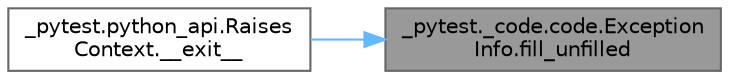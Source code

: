 digraph "_pytest._code.code.ExceptionInfo.fill_unfilled"
{
 // LATEX_PDF_SIZE
  bgcolor="transparent";
  edge [fontname=Helvetica,fontsize=10,labelfontname=Helvetica,labelfontsize=10];
  node [fontname=Helvetica,fontsize=10,shape=box,height=0.2,width=0.4];
  rankdir="RL";
  Node1 [id="Node000001",label="_pytest._code.code.Exception\lInfo.fill_unfilled",height=0.2,width=0.4,color="gray40", fillcolor="grey60", style="filled", fontcolor="black",tooltip=" "];
  Node1 -> Node2 [id="edge1_Node000001_Node000002",dir="back",color="steelblue1",style="solid",tooltip=" "];
  Node2 [id="Node000002",label="_pytest.python_api.Raises\lContext.__exit__",height=0.2,width=0.4,color="grey40", fillcolor="white", style="filled",URL="$class__pytest_1_1python__api_1_1_raises_context.html#af8b4d6b3e44a1b3a298be3c6670c2c4c",tooltip=" "];
}
